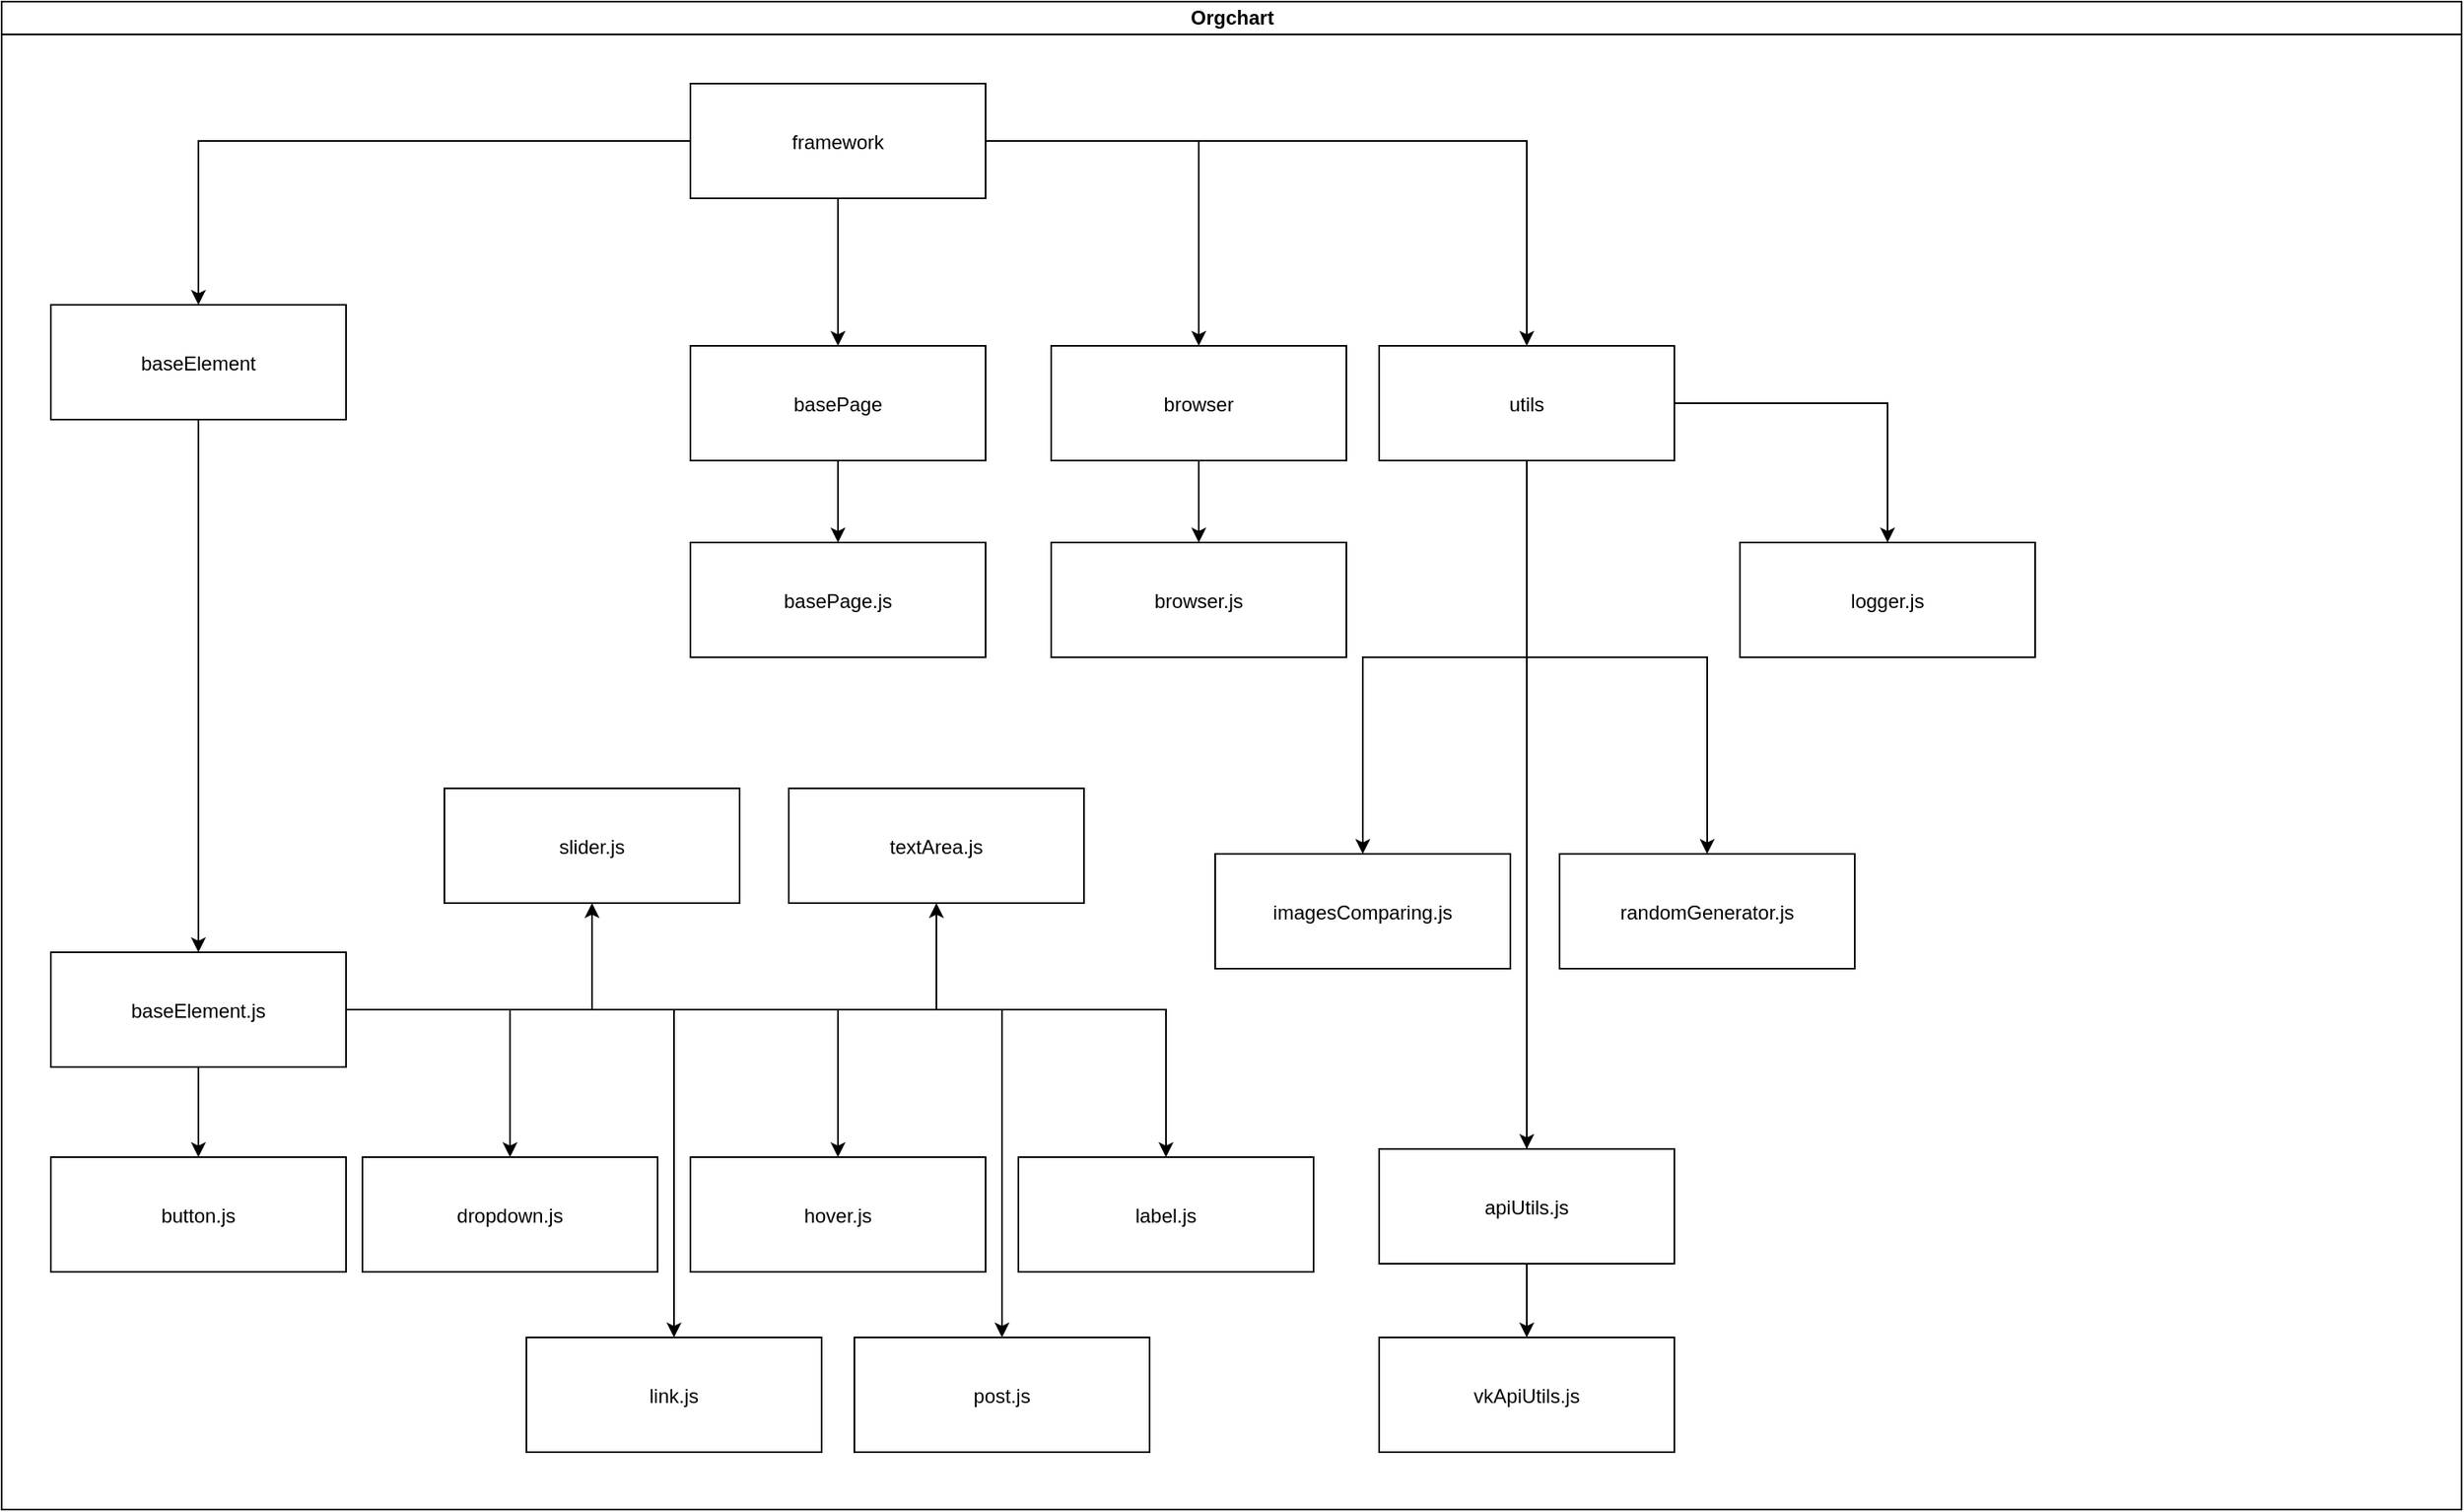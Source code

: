 <mxfile version="15.8.5" type="device"><diagram id="prtHgNgQTEPvFCAcTncT" name="Page-1"><mxGraphModel dx="2031" dy="1089" grid="1" gridSize="10" guides="1" tooltips="1" connect="1" arrows="1" fold="1" page="1" pageScale="1" pageWidth="827" pageHeight="1169" math="0" shadow="0"><root><mxCell id="0"/><mxCell id="1" parent="0"/><mxCell id="dNxyNK7c78bLwvsdeMH5-11" value="Orgchart" style="swimlane;html=1;startSize=20;horizontal=1;containerType=tree;glass=0;" parent="1" vertex="1"><mxGeometry x="60" y="80" width="1500" height="920" as="geometry"/></mxCell><UserObject label="framework" name="Tessa Miller" position="CFO" location="Office 1" email="me@example.com" placeholders="1" link="https://www.draw.io" id="dNxyNK7c78bLwvsdeMH5-12"><mxCell style="" parent="dNxyNK7c78bLwvsdeMH5-11" vertex="1"><mxGeometry x="420" y="50" width="180" height="70" as="geometry"/></mxCell></UserObject><mxCell id="z6V68JJxaDHIk1nnYIN6-2" value="" style="edgeStyle=orthogonalEdgeStyle;rounded=0;orthogonalLoop=1;jettySize=auto;html=1;" edge="1" source="dNxyNK7c78bLwvsdeMH5-12" target="z6V68JJxaDHIk1nnYIN6-3" parent="dNxyNK7c78bLwvsdeMH5-11"><mxGeometry relative="1" as="geometry"/></mxCell><UserObject label="baseElement" name="Tessa Miller" position="CFO" location="Office 1" email="me@example.com" placeholders="1" link="https://www.draw.io" id="z6V68JJxaDHIk1nnYIN6-3"><mxCell style="" vertex="1" parent="dNxyNK7c78bLwvsdeMH5-11"><mxGeometry x="30" y="185" width="180" height="70" as="geometry"/></mxCell></UserObject><mxCell id="z6V68JJxaDHIk1nnYIN6-9" value="" style="edgeStyle=orthogonalEdgeStyle;rounded=0;orthogonalLoop=1;jettySize=auto;html=1;" edge="1" source="dNxyNK7c78bLwvsdeMH5-12" target="z6V68JJxaDHIk1nnYIN6-10" parent="dNxyNK7c78bLwvsdeMH5-11"><mxGeometry relative="1" as="geometry"/></mxCell><UserObject label="basePage" name="Tessa Miller" position="CFO" location="Office 1" email="me@example.com" placeholders="1" link="https://www.draw.io" id="z6V68JJxaDHIk1nnYIN6-10"><mxCell style="" vertex="1" parent="dNxyNK7c78bLwvsdeMH5-11"><mxGeometry x="420" y="210" width="180" height="70" as="geometry"/></mxCell></UserObject><mxCell id="z6V68JJxaDHIk1nnYIN6-11" value="" style="edgeStyle=orthogonalEdgeStyle;rounded=0;orthogonalLoop=1;jettySize=auto;html=1;" edge="1" source="dNxyNK7c78bLwvsdeMH5-12" target="z6V68JJxaDHIk1nnYIN6-12" parent="dNxyNK7c78bLwvsdeMH5-11"><mxGeometry relative="1" as="geometry"/></mxCell><UserObject label="browser" name="Tessa Miller" position="CFO" location="Office 1" email="me@example.com" placeholders="1" link="https://www.draw.io" id="z6V68JJxaDHIk1nnYIN6-12"><mxCell style="" vertex="1" parent="dNxyNK7c78bLwvsdeMH5-11"><mxGeometry x="640" y="210" width="180" height="70" as="geometry"/></mxCell></UserObject><mxCell id="z6V68JJxaDHIk1nnYIN6-13" value="" style="edgeStyle=orthogonalEdgeStyle;rounded=0;orthogonalLoop=1;jettySize=auto;html=1;" edge="1" source="dNxyNK7c78bLwvsdeMH5-12" target="z6V68JJxaDHIk1nnYIN6-14" parent="dNxyNK7c78bLwvsdeMH5-11"><mxGeometry relative="1" as="geometry"/></mxCell><UserObject label="utils" name="Tessa Miller" position="CFO" location="Office 1" email="me@example.com" placeholders="1" link="https://www.draw.io" id="z6V68JJxaDHIk1nnYIN6-14"><mxCell style="" vertex="1" parent="dNxyNK7c78bLwvsdeMH5-11"><mxGeometry x="840" y="210" width="180" height="70" as="geometry"/></mxCell></UserObject><mxCell id="z6V68JJxaDHIk1nnYIN6-16" value="" style="edgeStyle=orthogonalEdgeStyle;rounded=0;orthogonalLoop=1;jettySize=auto;html=1;" edge="1" target="z6V68JJxaDHIk1nnYIN6-17" source="z6V68JJxaDHIk1nnYIN6-3" parent="dNxyNK7c78bLwvsdeMH5-11"><mxGeometry relative="1" as="geometry"><mxPoint x="500" y="165" as="sourcePoint"/></mxGeometry></mxCell><UserObject label="baseElement.js" name="Tessa Miller" position="CFO" location="Office 1" email="me@example.com" placeholders="1" link="https://www.draw.io" id="z6V68JJxaDHIk1nnYIN6-17"><mxCell style="" vertex="1" parent="dNxyNK7c78bLwvsdeMH5-11"><mxGeometry x="30" y="580" width="180" height="70" as="geometry"/></mxCell></UserObject><mxCell id="z6V68JJxaDHIk1nnYIN6-18" value="" style="edgeStyle=orthogonalEdgeStyle;rounded=0;orthogonalLoop=1;jettySize=auto;html=1;" edge="1" target="z6V68JJxaDHIk1nnYIN6-19" source="z6V68JJxaDHIk1nnYIN6-17" parent="dNxyNK7c78bLwvsdeMH5-11"><mxGeometry relative="1" as="geometry"><mxPoint x="180" y="580" as="sourcePoint"/></mxGeometry></mxCell><UserObject label="dropdown.js" name="Tessa Miller" position="CFO" location="Office 1" email="me@example.com" placeholders="1" link="https://www.draw.io" id="z6V68JJxaDHIk1nnYIN6-19"><mxCell style="" vertex="1" parent="dNxyNK7c78bLwvsdeMH5-11"><mxGeometry x="220" y="705" width="180" height="70" as="geometry"/></mxCell></UserObject><mxCell id="z6V68JJxaDHIk1nnYIN6-29" value="" style="edgeStyle=orthogonalEdgeStyle;rounded=0;orthogonalLoop=1;jettySize=auto;html=1;" edge="1" target="z6V68JJxaDHIk1nnYIN6-30" source="z6V68JJxaDHIk1nnYIN6-10" parent="dNxyNK7c78bLwvsdeMH5-11"><mxGeometry relative="1" as="geometry"><mxPoint x="480" y="165.059" as="sourcePoint"/></mxGeometry></mxCell><UserObject label="basePage.js" name="Tessa Miller" position="CFO" location="Office 1" email="me@example.com" placeholders="1" link="https://www.draw.io" id="z6V68JJxaDHIk1nnYIN6-30"><mxCell style="" vertex="1" parent="dNxyNK7c78bLwvsdeMH5-11"><mxGeometry x="420" y="330" width="180" height="70" as="geometry"/></mxCell></UserObject><UserObject label="button.js" name="Tessa Miller" position="CFO" location="Office 1" email="me@example.com" placeholders="1" link="https://www.draw.io" id="z6V68JJxaDHIk1nnYIN6-24"><mxCell style="" vertex="1" parent="dNxyNK7c78bLwvsdeMH5-11"><mxGeometry x="30" y="705" width="180" height="70" as="geometry"/></mxCell></UserObject><mxCell id="z6V68JJxaDHIk1nnYIN6-23" value="" style="edgeStyle=orthogonalEdgeStyle;rounded=0;orthogonalLoop=1;jettySize=auto;html=1;" edge="1" target="z6V68JJxaDHIk1nnYIN6-24" source="z6V68JJxaDHIk1nnYIN6-17" parent="dNxyNK7c78bLwvsdeMH5-11"><mxGeometry relative="1" as="geometry"><mxPoint x="180" y="580" as="sourcePoint"/></mxGeometry></mxCell><mxCell id="z6V68JJxaDHIk1nnYIN6-36" value="" style="edgeStyle=orthogonalEdgeStyle;rounded=0;orthogonalLoop=1;jettySize=auto;html=1;" edge="1" target="z6V68JJxaDHIk1nnYIN6-37" source="z6V68JJxaDHIk1nnYIN6-17" parent="dNxyNK7c78bLwvsdeMH5-11"><mxGeometry relative="1" as="geometry"><mxPoint x="180" y="580" as="sourcePoint"/></mxGeometry></mxCell><UserObject label="hover.js" name="Tessa Miller" position="CFO" location="Office 1" email="me@example.com" placeholders="1" link="https://www.draw.io" id="z6V68JJxaDHIk1nnYIN6-37"><mxCell style="" vertex="1" parent="dNxyNK7c78bLwvsdeMH5-11"><mxGeometry x="420" y="705" width="180" height="70" as="geometry"/></mxCell></UserObject><mxCell id="z6V68JJxaDHIk1nnYIN6-38" value="" style="edgeStyle=orthogonalEdgeStyle;rounded=0;orthogonalLoop=1;jettySize=auto;html=1;" edge="1" target="z6V68JJxaDHIk1nnYIN6-39" source="z6V68JJxaDHIk1nnYIN6-17" parent="dNxyNK7c78bLwvsdeMH5-11"><mxGeometry relative="1" as="geometry"><mxPoint x="180" y="335" as="sourcePoint"/></mxGeometry></mxCell><UserObject label="label.js" name="Tessa Miller" position="CFO" location="Office 1" email="me@example.com" placeholders="1" link="https://www.draw.io" id="z6V68JJxaDHIk1nnYIN6-39"><mxCell style="" vertex="1" parent="dNxyNK7c78bLwvsdeMH5-11"><mxGeometry x="620" y="705" width="180" height="70" as="geometry"/></mxCell></UserObject><mxCell id="z6V68JJxaDHIk1nnYIN6-42" value="" style="edgeStyle=orthogonalEdgeStyle;rounded=0;orthogonalLoop=1;jettySize=auto;html=1;" edge="1" target="z6V68JJxaDHIk1nnYIN6-43" source="z6V68JJxaDHIk1nnYIN6-17" parent="dNxyNK7c78bLwvsdeMH5-11"><mxGeometry relative="1" as="geometry"><mxPoint x="180" y="335" as="sourcePoint"/></mxGeometry></mxCell><UserObject label="link.js" name="Tessa Miller" position="CFO" location="Office 1" email="me@example.com" placeholders="1" link="https://www.draw.io" id="z6V68JJxaDHIk1nnYIN6-43"><mxCell style="" vertex="1" parent="dNxyNK7c78bLwvsdeMH5-11"><mxGeometry x="320" y="815" width="180" height="70" as="geometry"/></mxCell></UserObject><mxCell id="z6V68JJxaDHIk1nnYIN6-50" value="" style="edgeStyle=orthogonalEdgeStyle;rounded=0;orthogonalLoop=1;jettySize=auto;html=1;" edge="1" target="z6V68JJxaDHIk1nnYIN6-51" source="z6V68JJxaDHIk1nnYIN6-17" parent="dNxyNK7c78bLwvsdeMH5-11"><mxGeometry relative="1" as="geometry"><mxPoint x="180" y="335" as="sourcePoint"/></mxGeometry></mxCell><UserObject label="post.js" name="Tessa Miller" position="CFO" location="Office 1" email="me@example.com" placeholders="1" link="https://www.draw.io" id="z6V68JJxaDHIk1nnYIN6-51"><mxCell style="" vertex="1" parent="dNxyNK7c78bLwvsdeMH5-11"><mxGeometry x="520" y="815" width="180" height="70" as="geometry"/></mxCell></UserObject><mxCell id="z6V68JJxaDHIk1nnYIN6-52" value="" style="edgeStyle=orthogonalEdgeStyle;rounded=0;orthogonalLoop=1;jettySize=auto;html=1;" edge="1" target="z6V68JJxaDHIk1nnYIN6-53" source="z6V68JJxaDHIk1nnYIN6-17" parent="dNxyNK7c78bLwvsdeMH5-11"><mxGeometry relative="1" as="geometry"><mxPoint x="270" y="655" as="sourcePoint"/></mxGeometry></mxCell><UserObject label="slider.js" name="Tessa Miller" position="CFO" location="Office 1" email="me@example.com" placeholders="1" link="https://www.draw.io" id="z6V68JJxaDHIk1nnYIN6-53"><mxCell style="" vertex="1" parent="dNxyNK7c78bLwvsdeMH5-11"><mxGeometry x="270" y="480" width="180" height="70" as="geometry"/></mxCell></UserObject><mxCell id="z6V68JJxaDHIk1nnYIN6-54" value="" style="edgeStyle=orthogonalEdgeStyle;rounded=0;orthogonalLoop=1;jettySize=auto;html=1;" edge="1" target="z6V68JJxaDHIk1nnYIN6-55" source="z6V68JJxaDHIk1nnYIN6-17" parent="dNxyNK7c78bLwvsdeMH5-11"><mxGeometry relative="1" as="geometry"><mxPoint x="270" y="655" as="sourcePoint"/></mxGeometry></mxCell><UserObject label="textArea.js" name="Tessa Miller" position="CFO" location="Office 1" email="me@example.com" placeholders="1" link="https://www.draw.io" id="z6V68JJxaDHIk1nnYIN6-55"><mxCell style="" vertex="1" parent="dNxyNK7c78bLwvsdeMH5-11"><mxGeometry x="480" y="480" width="180" height="70" as="geometry"/></mxCell></UserObject><mxCell id="z6V68JJxaDHIk1nnYIN6-56" value="" style="edgeStyle=orthogonalEdgeStyle;rounded=0;orthogonalLoop=1;jettySize=auto;html=1;" edge="1" target="z6V68JJxaDHIk1nnYIN6-57" source="z6V68JJxaDHIk1nnYIN6-12" parent="dNxyNK7c78bLwvsdeMH5-11"><mxGeometry relative="1" as="geometry"><mxPoint x="660" y="165" as="sourcePoint"/></mxGeometry></mxCell><UserObject label="browser.js" name="Tessa Miller" position="CFO" location="Office 1" email="me@example.com" placeholders="1" link="https://www.draw.io" id="z6V68JJxaDHIk1nnYIN6-57"><mxCell style="" vertex="1" parent="dNxyNK7c78bLwvsdeMH5-11"><mxGeometry x="640" y="330" width="180" height="70" as="geometry"/></mxCell></UserObject><mxCell id="z6V68JJxaDHIk1nnYIN6-64" value="" style="edgeStyle=orthogonalEdgeStyle;rounded=0;orthogonalLoop=1;jettySize=auto;html=1;" edge="1" source="z6V68JJxaDHIk1nnYIN6-14" parent="dNxyNK7c78bLwvsdeMH5-11"><mxGeometry relative="1" as="geometry"><mxPoint x="660" y="165" as="sourcePoint"/><mxPoint x="930" y="815" as="targetPoint"/></mxGeometry></mxCell><mxCell id="z6V68JJxaDHIk1nnYIN6-101" value="" style="edgeStyle=orthogonalEdgeStyle;rounded=0;orthogonalLoop=1;jettySize=auto;html=1;" edge="1" target="z6V68JJxaDHIk1nnYIN6-102" source="z6V68JJxaDHIk1nnYIN6-14" parent="dNxyNK7c78bLwvsdeMH5-11"><mxGeometry relative="1" as="geometry"><mxPoint x="660" y="165" as="sourcePoint"/></mxGeometry></mxCell><UserObject label="apiUtils.js" name="Tessa Miller" position="CFO" location="Office 1" email="me@example.com" placeholders="1" link="https://www.draw.io" id="z6V68JJxaDHIk1nnYIN6-102"><mxCell style="" vertex="1" parent="dNxyNK7c78bLwvsdeMH5-11"><mxGeometry x="840" y="700" width="180" height="70" as="geometry"/></mxCell></UserObject><mxCell id="z6V68JJxaDHIk1nnYIN6-103" value="" style="edgeStyle=orthogonalEdgeStyle;rounded=0;orthogonalLoop=1;jettySize=auto;html=1;" edge="1" target="z6V68JJxaDHIk1nnYIN6-104" source="z6V68JJxaDHIk1nnYIN6-14" parent="dNxyNK7c78bLwvsdeMH5-11"><mxGeometry relative="1" as="geometry"><mxPoint x="660" y="165" as="sourcePoint"/></mxGeometry></mxCell><UserObject label="imagesComparing.js" name="Tessa Miller" position="CFO" location="Office 1" email="me@example.com" placeholders="1" link="https://www.draw.io" id="z6V68JJxaDHIk1nnYIN6-104"><mxCell style="" vertex="1" parent="dNxyNK7c78bLwvsdeMH5-11"><mxGeometry x="740" y="520" width="180" height="70" as="geometry"/></mxCell></UserObject><mxCell id="z6V68JJxaDHIk1nnYIN6-111" value="" style="edgeStyle=orthogonalEdgeStyle;rounded=0;orthogonalLoop=1;jettySize=auto;html=1;" edge="1" target="z6V68JJxaDHIk1nnYIN6-112" source="z6V68JJxaDHIk1nnYIN6-14" parent="dNxyNK7c78bLwvsdeMH5-11"><mxGeometry relative="1" as="geometry"><mxPoint x="660" y="165" as="sourcePoint"/></mxGeometry></mxCell><UserObject label="logger.js" name="Tessa Miller" position="CFO" location="Office 1" email="me@example.com" placeholders="1" link="https://www.draw.io" id="z6V68JJxaDHIk1nnYIN6-112"><mxCell style="" vertex="1" parent="dNxyNK7c78bLwvsdeMH5-11"><mxGeometry x="1060" y="330" width="180" height="70" as="geometry"/></mxCell></UserObject><mxCell id="z6V68JJxaDHIk1nnYIN6-113" value="" style="edgeStyle=orthogonalEdgeStyle;rounded=0;orthogonalLoop=1;jettySize=auto;html=1;" edge="1" target="z6V68JJxaDHIk1nnYIN6-114" source="z6V68JJxaDHIk1nnYIN6-14" parent="dNxyNK7c78bLwvsdeMH5-11"><mxGeometry relative="1" as="geometry"><mxPoint x="660" y="165" as="sourcePoint"/></mxGeometry></mxCell><UserObject label="randomGenerator.js" name="Tessa Miller" position="CFO" location="Office 1" email="me@example.com" placeholders="1" link="https://www.draw.io" id="z6V68JJxaDHIk1nnYIN6-114"><mxCell style="" vertex="1" parent="dNxyNK7c78bLwvsdeMH5-11"><mxGeometry x="950" y="520" width="180" height="70" as="geometry"/></mxCell></UserObject><UserObject label="vkApiUtils.js" name="Tessa Miller" position="CFO" location="Office 1" email="me@example.com" placeholders="1" link="https://www.draw.io" id="z6V68JJxaDHIk1nnYIN6-118"><mxCell style="" vertex="1" parent="dNxyNK7c78bLwvsdeMH5-11"><mxGeometry x="840" y="815" width="180" height="70" as="geometry"/></mxCell></UserObject></root></mxGraphModel></diagram></mxfile>